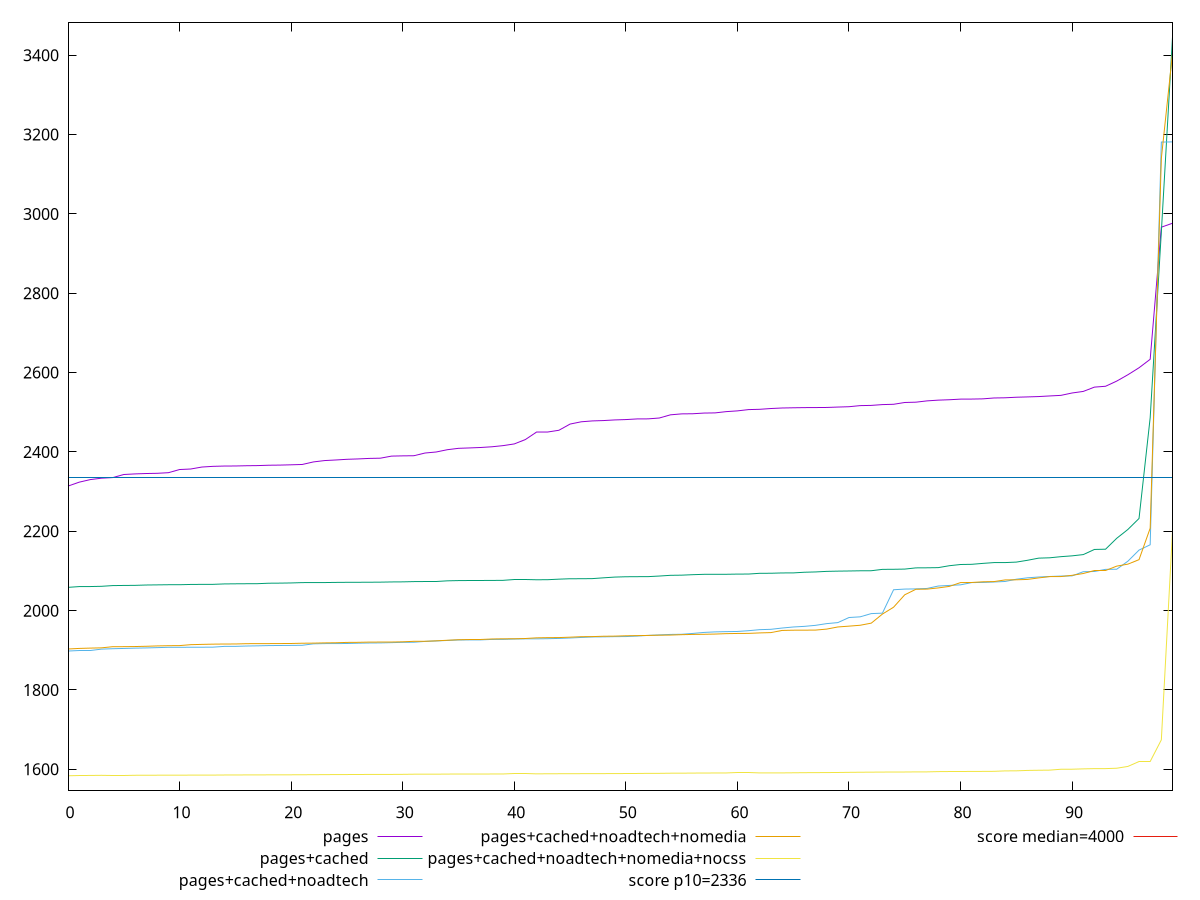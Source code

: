 reset

$pages <<EOF
0 2314.0284
1 2323.8329999999996
2 2330.3615
3 2333.9035
4 2335.4325
5 2343.1820000000002
6 2344.678
7 2345.6625
8 2346.215
9 2347.758
10 2355.711
11 2357.0419999999995
12 2361.9975000000004
13 2363.7465
14 2364.5
15 2364.665
16 2365.3085
17 2365.655
18 2366.557
19 2366.9035000000003
20 2367.6459999999997
21 2368.4820000000004
22 2374.8949999999995
23 2378.3144999999995
24 2379.7789999999995
25 2381.5059999999994
26 2382.4519999999998
27 2383.7329999999997
28 2384.3165
29 2389.558
30 2390.174
31 2390.513
32 2397.324
33 2399.9145
34 2405.6785
35 2409.1580000000004
36 2410.172
37 2411.288
38 2413.087
39 2415.9799999999996
40 2420.242
41 2431.3625
42 2450.2775
43 2450.3054999999995
44 2454.6709999999994
45 2470.29555
46 2476.0384999999997
47 2478.2669999999994
48 2479.1584999999995
49 2480.73855
50 2481.6375
51 2483.26
52 2483.4359999999997
53 2485.5864999999994
54 2493.6176000000005
55 2496.0090000000005
56 2496.3335
57 2498.0408
58 2498.4885
59 2501.6795
60 2503.5550000000003
61 2506.78895
62 2507.5370000000003
63 2509.4950000000003
64 2510.8095000000003
65 2511.3705
66 2511.7995
67 2511.9534999999996
68 2512.179
69 2513.191
70 2514.049
71 2516.821
72 2517.3765000000003
73 2519.3950000000004
74 2520.176
75 2524.7079999999996
76 2525.4890000000005
77 2528.7780000000002
78 2530.615
79 2531.6545000000006
80 2533.178
81 2533.3195000000005
82 2533.8820000000005
83 2536.0666
84 2536.566
85 2537.9629999999997
86 2538.755
87 2539.6515
88 2541.219
89 2542.66
90 2548.655
91 2552.593
92 2563.45
93 2565.617
94 2578.6355000000003
95 2594.6105
96 2612.2569999999996
97 2633.6355000000003
98 2966.629
99 2976.5850000000005
EOF

$pagesCached <<EOF
0 2058.7039999999997
1 2060.662
2 2060.7774999999997
3 2061.3495000000003
4 2063.17
5 2063.5225
6 2063.7639999999997
7 2064.6275
8 2064.98455
9 2065.3500000000004
10 2065.364
11 2066.0443999999998
12 2066.2445
13 2066.3135
14 2067.3610000000003
15 2067.6735
16 2067.8669999999997
17 2068.0071000000007
18 2069.1594999999998
19 2069.385
20 2069.8379999999997
21 2070.6885
22 2070.7929999999997
23 2070.8205
24 2071.1985000000004
25 2071.4255000000003
26 2071.508
27 2071.6345
28 2071.8379999999997
29 2072.366
30 2072.575
31 2073.224
32 2073.433
33 2073.472
34 2075.1655
35 2075.776
36 2075.974
37 2076.051
38 2076.161
39 2076.4195
40 2077.7055
41 2077.7065000000002
42 2077.8494999999994
43 2078.031
44 2079.3950000000004
45 2080.4345000000003
46 2080.4675
47 2080.7810000000004
48 2082.7664999999997
49 2084.6106000000004
50 2085.434
51 2085.6485000000002
52 2085.7530000000006
53 2087.2388499999997
54 2089.053
55 2089.4655000000002
56 2090.6675000000005
57 2091.55
58 2091.6490000000003
59 2091.6654999999996
60 2092.144
61 2092.26915
62 2094.1515
63 2094.2670000000003
64 2095.0534999999995
65 2095.1470000000004
66 2096.8135
67 2097.5725
68 2098.9969999999994
69 2099.602
70 2099.9815000000003
71 2100.471
72 2100.6305
73 2104.068
74 2104.266
75 2104.761
76 2107.8244999999997
77 2108.0280000000002
78 2108.4435000000003
79 2113.286
80 2116.3330000000005
81 2116.795
82 2119.13705
83 2121.1400000000003
84 2121.1805000000004
85 2122.383
86 2126.9542
87 2132.34975
88 2133.24
89 2136.084
90 2138.146
91 2141.303
92 2154.2775
93 2154.8965
94 2182.3825000000006
95 2204.6409999999996
96 2232.3520000000003
97 2486.3949999999995
98 2954.5375
99 3445.8105000000005
EOF

$pagesCachedNoadtech <<EOF
0 1898.2045000000003
1 1900.5327999999997
2 1900.5365000000002
3 1903.0279999999998
4 1904.05175
5 1904.72145
6 1905.5034999999998
7 1906.04915
8 1906.78665
9 1907.6205000000004
10 1907.6479999999997
11 1907.7415
12 1907.8195500000002
13 1908.01475
14 1909.8975500000001
15 1909.9819499999996
16 1910.8490000000002
17 1911.3222999999996
18 1911.96
19 1912.1965000000002
20 1912.4173499999997
21 1912.7205500000002
22 1916.3494
23 1916.95015
24 1916.9979999999998
25 1917.1850000000002
26 1917.9574499999997
27 1918.4684000000002
28 1918.6919999999996
29 1919.36965
30 1920.1422000000005
31 1920.3695000000002
32 1922.4759999999999
33 1923.7025
34 1924.8354999999997
35 1926.1665000000003
36 1926.21085
37 1926.3281499999998
38 1927.5128000000004
39 1927.6406499999998
40 1928.5205
41 1928.90695
42 1928.9330000000004
43 1929.3399000000004
44 1930.0036
45 1931.0889999999997
46 1932.4309999999996
47 1933.7290000000003
48 1933.9651500000004
49 1934.4812499999998
50 1934.6854999999998
51 1935.9545000000003
52 1937.6284999999998
53 1938.8110000000001
54 1940.0859
55 1940.4444999999998
56 1942.584
57 1945.103
58 1946.4591000000003
59 1947.1275
60 1947.5395000000003
61 1949.4544999999998
62 1952.0902500000004
63 1952.9544999999998
64 1956.1689999999999
65 1958.8035
66 1960.393
67 1962.9560000000001
68 1967.2954999999997
69 1969.8804999999998
70 1982.6734999999999
71 1984.417
72 1992.5815
73 1993.6680000000001
74 2052.6899999999996
75 2054.37305
76 2054.84
77 2055.9745000000003
78 2062.06085
79 2063.5595
80 2065.06205
81 2070.7047000000002
82 2071.13955
83 2072.2358999999997
84 2073.5627
85 2079.22725
86 2082.7940000000003
87 2084.8025
88 2086.1322999999998
89 2087.1499999999996
90 2087.6764000000003
91 2098.18585
92 2098.6839999999997
93 2104.1106999999997
94 2104.4365
95 2124.6105
96 2152.6495
97 2166.064
98 3181.169
99 3181.562
EOF

$pagesCachedNoadtechNomedia <<EOF
0 1903.3360000000005
1 1904.7898500000001
2 1905.5912500000004
3 1906.2454500000003
4 1909.1495
5 1909.2257
6 1909.5528000000004
7 1910.1902499999999
8 1911.0964999999997
9 1911.6564
10 1911.9016999999997
11 1914.2468999999999
12 1914.96495
13 1915.5589499999996
14 1915.8814499999996
15 1915.9585000000002
16 1916.745
17 1916.8744000000002
18 1916.9386
19 1917.0805
20 1917.2234999999996
21 1917.8969499999994
22 1918.1524999999997
23 1918.7594
24 1919.1045
25 1919.9460000000001
26 1920.1488
27 1920.7435
28 1920.8425000000002
29 1920.9302000000002
30 1921.42855
31 1922.7407000000003
32 1922.7785000000003
33 1923.8637000000003
34 1925.38185
35 1926.6837499999997
36 1927.2479500000002
37 1927.33855
38 1928.5587000000003
39 1929.0138
40 1929.0670499999999
41 1929.7820500000003
42 1931.4850999999999
43 1931.967
44 1932.15245
45 1933.1316500000005
46 1934.3485500000002
47 1934.5884999999998
48 1935.489
49 1935.7819999999997
50 1936.68075
51 1937.06515
52 1937.5528500000003
53 1938.1950000000002
54 1938.448
55 1939.4407999999996
56 1940.0704999999998
57 1940.4245
58 1940.9918499999999
59 1942.0567999999998
60 1942.5069999999998
61 1942.7049999999995
62 1943.9095
63 1944.6905000000002
64 1950.0915
65 1950.7130000000002
66 1950.8201000000001
67 1951.0155
68 1953.4966
69 1958.8804999999998
70 1960.9650000000001
71 1963.1713499999998
72 1968.5275000000001
73 1991.4233500000005
74 2008.7123000000001
75 2040
76 2053.9516999999996
77 2054.2655
78 2057.3026
79 2061.15775
80 2070.7282999999998
81 2071.02005
82 2072.7125
83 2073.268
84 2077.47
85 2077.7769
86 2078.691
87 2082.52755
88 2085.83
89 2085.929
90 2089.053
91 2093.6104000000005
92 2101.142
93 2101.2174999999997
94 2112.2378999999996
95 2117.22045
96 2128.5815000000002
97 2207.8085000000005
98 3139.9700000000003
99 3404.8194999999987
EOF

$pagesCachedNoadtechNomediaNocss <<EOF
0 1583.7735000000002
1 1584.4125
2 1584.5969999999998
3 1584.911
4 1584.9935
5 1584.9945
6 1585.049
7 1585.1689999999999
8 1585.2294500000003
9 1585.2355
10 1585.25
11 1585.4460000000001
12 1585.4741
13 1585.48745
14 1585.7230000000002
15 1585.7521
16 1585.9648999999997
17 1585.98325
18 1586.0958
19 1586.1106
20 1586.2239000000002
21 1586.3583
22 1586.465
23 1586.6840000000002
24 1586.7821
25 1586.9015000000004
26 1586.9519
27 1587.1729999999998
28 1587.2073500000001
29 1587.2214000000004
30 1587.4048500000004
31 1587.7529
32 1587.7834999999998
33 1587.7955
34 1588.06205
35 1588.1473999999998
36 1588.2046
37 1588.21215
38 1588.2606
39 1588.3297499999999
40 1588.5017000000003
41 1588.5074999999997
42 1588.60365
43 1588.8535
44 1588.9289999999999
45 1588.9434
46 1589.1045000000001
47 1589.232
48 1589.2395000000001
49 1589.30555
50 1589.4578000000001
51 1589.585
52 1589.8784999999998
53 1589.8986499999999
54 1590.2647999999997
55 1590.3174
56 1590.5735
57 1590.68855
58 1590.8385
59 1590.8927000000003
60 1590.9164999999998
61 1590.9211999999998
62 1590.9664999999998
63 1590.9966
64 1591.01955
65 1591.297
66 1591.5726000000002
67 1591.6985
68 1591.8824999999997
69 1592.051
70 1592.4375
71 1592.7132500000002
72 1592.8995
73 1593.0939999999998
74 1593.231
75 1593.289
76 1593.5525000000002
77 1593.6045
78 1594.2784000000001
79 1594.484
80 1594.5735
81 1594.6775
82 1594.8140999999998
83 1594.99
84 1596.0915
85 1596.2445
86 1597.2659999999998
87 1597.6988000000001
88 1598.0183499999998
89 1600.237
90 1600.326
91 1601.1719000000003
92 1601.7827499999996
93 1601.85095
94 1602.8093
95 1607.3465
96 1619.6889999999999
97 1619.7895
98 1674.3428499999998
99 2200.5975000000008
EOF

set key outside below
set xrange [0:99]
set yrange [1546.5327600000003:3483.0512400000007]
set trange [1546.5327600000003:3483.0512400000007]
set terminal svg size 640, 580 enhanced background rgb 'white'
set output "report_00017_2021-02-10T15-08-03.406Z/first-meaningful-paint/comparison/sorted/all_raw.svg"

plot $pages title "pages" with line, \
     $pagesCached title "pages+cached" with line, \
     $pagesCachedNoadtech title "pages+cached+noadtech" with line, \
     $pagesCachedNoadtechNomedia title "pages+cached+noadtech+nomedia" with line, \
     $pagesCachedNoadtechNomediaNocss title "pages+cached+noadtech+nomedia+nocss" with line, \
     2336 title "score p10=2336", \
     4000 title "score median=4000"

reset
